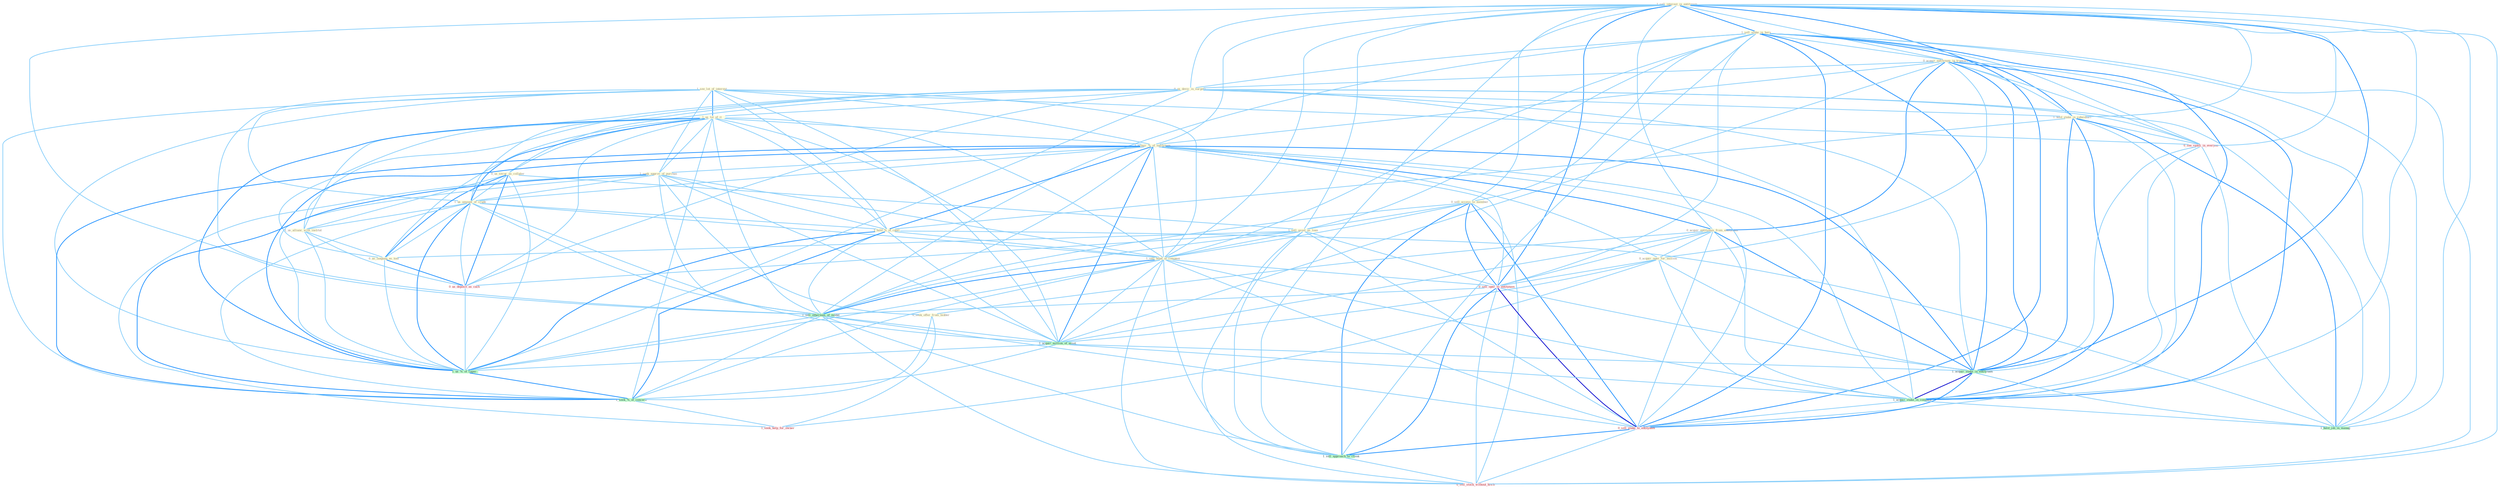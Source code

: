 Graph G{ 
    node
    [shape=polygon,style=filled,width=.5,height=.06,color="#BDFCC9",fixedsize=true,fontsize=4,
    fontcolor="#2f4f4f"];
    {node
    [color="#ffffe0", fontcolor="#8b7d6b"] "1_sell_interest_in_entitynam " "1_sell_stake_in_hors " "0_acquir_entitynam_in_transact " "0_sell_access_to_member " "1_see_lot_of_interest " "0_us_devic_in_surgeri " "1_us_lot_of_it " "1_acquir_%_of_entitynam " "0_acquir_entitynam_from_entitynam " "0_us_secur_as_collater " "1_sell_asset_as_loan " "1_seek_approv_of_purchas " "1_hold_stake_in_subsidiari " "0_seek_offer_from_bidder " "1_us_amount_of_crude " "1_us_allianc_with_institut " "0_acquir_oper_for_million " "1_hold_%_of_capit " "1_sell_bond_of_compani " "0_us_languag_as_tool "}
{node [color="#fff0f5", fontcolor="#b22222"] "0_sell_oper_to_entitynam " "0_see_vaniti_in_everyon " "0_us_deposit_as_cach " "0_sell_stake_to_entitynam " "0_sell_stock_without_hitch " "1_seek_help_for_owner "}
edge [color="#B0E2FF"];

	"1_sell_interest_in_entitynam " -- "1_sell_stake_in_hors " [w="2", color="#1e90ff" , len=0.8];
	"1_sell_interest_in_entitynam " -- "0_acquir_entitynam_in_transact " [w="1", color="#87cefa" ];
	"1_sell_interest_in_entitynam " -- "0_sell_access_to_member " [w="1", color="#87cefa" ];
	"1_sell_interest_in_entitynam " -- "0_us_devic_in_surgeri " [w="1", color="#87cefa" ];
	"1_sell_interest_in_entitynam " -- "1_acquir_%_of_entitynam " [w="1", color="#87cefa" ];
	"1_sell_interest_in_entitynam " -- "0_acquir_entitynam_from_entitynam " [w="1", color="#87cefa" ];
	"1_sell_interest_in_entitynam " -- "1_sell_asset_as_loan " [w="1", color="#87cefa" ];
	"1_sell_interest_in_entitynam " -- "1_hold_stake_in_subsidiari " [w="1", color="#87cefa" ];
	"1_sell_interest_in_entitynam " -- "1_sell_bond_of_compani " [w="1", color="#87cefa" ];
	"1_sell_interest_in_entitynam " -- "0_sell_oper_to_entitynam " [w="2", color="#1e90ff" , len=0.8];
	"1_sell_interest_in_entitynam " -- "1_sell_othernum_of_model " [w="1", color="#87cefa" ];
	"1_sell_interest_in_entitynam " -- "0_see_vaniti_in_everyon " [w="1", color="#87cefa" ];
	"1_sell_interest_in_entitynam " -- "1_acquir_stake_in_entitynam " [w="2", color="#1e90ff" , len=0.8];
	"1_sell_interest_in_entitynam " -- "1_acquir_stake_in_compani " [w="1", color="#87cefa" ];
	"1_sell_interest_in_entitynam " -- "0_sell_stake_to_entitynam " [w="2", color="#1e90ff" , len=0.8];
	"1_sell_interest_in_entitynam " -- "1_sell_approach_to_client " [w="1", color="#87cefa" ];
	"1_sell_interest_in_entitynam " -- "1_hold_job_in_manag " [w="1", color="#87cefa" ];
	"1_sell_interest_in_entitynam " -- "0_sell_stock_without_hitch " [w="1", color="#87cefa" ];
	"1_sell_stake_in_hors " -- "0_acquir_entitynam_in_transact " [w="1", color="#87cefa" ];
	"1_sell_stake_in_hors " -- "0_sell_access_to_member " [w="1", color="#87cefa" ];
	"1_sell_stake_in_hors " -- "0_us_devic_in_surgeri " [w="1", color="#87cefa" ];
	"1_sell_stake_in_hors " -- "1_sell_asset_as_loan " [w="1", color="#87cefa" ];
	"1_sell_stake_in_hors " -- "1_hold_stake_in_subsidiari " [w="2", color="#1e90ff" , len=0.8];
	"1_sell_stake_in_hors " -- "1_sell_bond_of_compani " [w="1", color="#87cefa" ];
	"1_sell_stake_in_hors " -- "0_sell_oper_to_entitynam " [w="1", color="#87cefa" ];
	"1_sell_stake_in_hors " -- "1_sell_othernum_of_model " [w="1", color="#87cefa" ];
	"1_sell_stake_in_hors " -- "0_see_vaniti_in_everyon " [w="1", color="#87cefa" ];
	"1_sell_stake_in_hors " -- "1_acquir_stake_in_entitynam " [w="2", color="#1e90ff" , len=0.8];
	"1_sell_stake_in_hors " -- "1_acquir_stake_in_compani " [w="2", color="#1e90ff" , len=0.8];
	"1_sell_stake_in_hors " -- "0_sell_stake_to_entitynam " [w="2", color="#1e90ff" , len=0.8];
	"1_sell_stake_in_hors " -- "1_sell_approach_to_client " [w="1", color="#87cefa" ];
	"1_sell_stake_in_hors " -- "1_hold_job_in_manag " [w="1", color="#87cefa" ];
	"1_sell_stake_in_hors " -- "0_sell_stock_without_hitch " [w="1", color="#87cefa" ];
	"0_acquir_entitynam_in_transact " -- "0_us_devic_in_surgeri " [w="1", color="#87cefa" ];
	"0_acquir_entitynam_in_transact " -- "1_acquir_%_of_entitynam " [w="1", color="#87cefa" ];
	"0_acquir_entitynam_in_transact " -- "0_acquir_entitynam_from_entitynam " [w="2", color="#1e90ff" , len=0.8];
	"0_acquir_entitynam_in_transact " -- "1_hold_stake_in_subsidiari " [w="1", color="#87cefa" ];
	"0_acquir_entitynam_in_transact " -- "0_acquir_oper_for_million " [w="1", color="#87cefa" ];
	"0_acquir_entitynam_in_transact " -- "0_see_vaniti_in_everyon " [w="1", color="#87cefa" ];
	"0_acquir_entitynam_in_transact " -- "1_acquir_million_of_asset " [w="1", color="#87cefa" ];
	"0_acquir_entitynam_in_transact " -- "1_acquir_stake_in_entitynam " [w="2", color="#1e90ff" , len=0.8];
	"0_acquir_entitynam_in_transact " -- "1_acquir_stake_in_compani " [w="2", color="#1e90ff" , len=0.8];
	"0_acquir_entitynam_in_transact " -- "1_hold_job_in_manag " [w="1", color="#87cefa" ];
	"0_sell_access_to_member " -- "1_sell_asset_as_loan " [w="1", color="#87cefa" ];
	"0_sell_access_to_member " -- "1_sell_bond_of_compani " [w="1", color="#87cefa" ];
	"0_sell_access_to_member " -- "0_sell_oper_to_entitynam " [w="2", color="#1e90ff" , len=0.8];
	"0_sell_access_to_member " -- "1_sell_othernum_of_model " [w="1", color="#87cefa" ];
	"0_sell_access_to_member " -- "0_sell_stake_to_entitynam " [w="2", color="#1e90ff" , len=0.8];
	"0_sell_access_to_member " -- "1_sell_approach_to_client " [w="2", color="#1e90ff" , len=0.8];
	"0_sell_access_to_member " -- "0_sell_stock_without_hitch " [w="1", color="#87cefa" ];
	"1_see_lot_of_interest " -- "1_us_lot_of_it " [w="2", color="#1e90ff" , len=0.8];
	"1_see_lot_of_interest " -- "1_acquir_%_of_entitynam " [w="1", color="#87cefa" ];
	"1_see_lot_of_interest " -- "1_seek_approv_of_purchas " [w="1", color="#87cefa" ];
	"1_see_lot_of_interest " -- "1_us_amount_of_crude " [w="1", color="#87cefa" ];
	"1_see_lot_of_interest " -- "1_hold_%_of_capit " [w="1", color="#87cefa" ];
	"1_see_lot_of_interest " -- "1_sell_bond_of_compani " [w="1", color="#87cefa" ];
	"1_see_lot_of_interest " -- "1_sell_othernum_of_model " [w="1", color="#87cefa" ];
	"1_see_lot_of_interest " -- "0_see_vaniti_in_everyon " [w="1", color="#87cefa" ];
	"1_see_lot_of_interest " -- "1_acquir_million_of_asset " [w="1", color="#87cefa" ];
	"1_see_lot_of_interest " -- "1_us_%_of_capac " [w="1", color="#87cefa" ];
	"1_see_lot_of_interest " -- "1_seek_%_of_concern " [w="1", color="#87cefa" ];
	"0_us_devic_in_surgeri " -- "1_us_lot_of_it " [w="1", color="#87cefa" ];
	"0_us_devic_in_surgeri " -- "0_us_secur_as_collater " [w="1", color="#87cefa" ];
	"0_us_devic_in_surgeri " -- "1_hold_stake_in_subsidiari " [w="1", color="#87cefa" ];
	"0_us_devic_in_surgeri " -- "1_us_amount_of_crude " [w="1", color="#87cefa" ];
	"0_us_devic_in_surgeri " -- "1_us_allianc_with_institut " [w="1", color="#87cefa" ];
	"0_us_devic_in_surgeri " -- "0_us_languag_as_tool " [w="1", color="#87cefa" ];
	"0_us_devic_in_surgeri " -- "0_see_vaniti_in_everyon " [w="1", color="#87cefa" ];
	"0_us_devic_in_surgeri " -- "0_us_deposit_as_cach " [w="1", color="#87cefa" ];
	"0_us_devic_in_surgeri " -- "1_acquir_stake_in_entitynam " [w="1", color="#87cefa" ];
	"0_us_devic_in_surgeri " -- "1_acquir_stake_in_compani " [w="1", color="#87cefa" ];
	"0_us_devic_in_surgeri " -- "1_us_%_of_capac " [w="1", color="#87cefa" ];
	"0_us_devic_in_surgeri " -- "1_hold_job_in_manag " [w="1", color="#87cefa" ];
	"1_us_lot_of_it " -- "1_acquir_%_of_entitynam " [w="1", color="#87cefa" ];
	"1_us_lot_of_it " -- "0_us_secur_as_collater " [w="1", color="#87cefa" ];
	"1_us_lot_of_it " -- "1_seek_approv_of_purchas " [w="1", color="#87cefa" ];
	"1_us_lot_of_it " -- "1_us_amount_of_crude " [w="2", color="#1e90ff" , len=0.8];
	"1_us_lot_of_it " -- "1_us_allianc_with_institut " [w="1", color="#87cefa" ];
	"1_us_lot_of_it " -- "1_hold_%_of_capit " [w="1", color="#87cefa" ];
	"1_us_lot_of_it " -- "1_sell_bond_of_compani " [w="1", color="#87cefa" ];
	"1_us_lot_of_it " -- "0_us_languag_as_tool " [w="1", color="#87cefa" ];
	"1_us_lot_of_it " -- "1_sell_othernum_of_model " [w="1", color="#87cefa" ];
	"1_us_lot_of_it " -- "1_acquir_million_of_asset " [w="1", color="#87cefa" ];
	"1_us_lot_of_it " -- "0_us_deposit_as_cach " [w="1", color="#87cefa" ];
	"1_us_lot_of_it " -- "1_us_%_of_capac " [w="2", color="#1e90ff" , len=0.8];
	"1_us_lot_of_it " -- "1_seek_%_of_concern " [w="1", color="#87cefa" ];
	"1_acquir_%_of_entitynam " -- "0_acquir_entitynam_from_entitynam " [w="2", color="#1e90ff" , len=0.8];
	"1_acquir_%_of_entitynam " -- "1_seek_approv_of_purchas " [w="1", color="#87cefa" ];
	"1_acquir_%_of_entitynam " -- "1_us_amount_of_crude " [w="1", color="#87cefa" ];
	"1_acquir_%_of_entitynam " -- "0_acquir_oper_for_million " [w="1", color="#87cefa" ];
	"1_acquir_%_of_entitynam " -- "1_hold_%_of_capit " [w="2", color="#1e90ff" , len=0.8];
	"1_acquir_%_of_entitynam " -- "1_sell_bond_of_compani " [w="1", color="#87cefa" ];
	"1_acquir_%_of_entitynam " -- "0_sell_oper_to_entitynam " [w="1", color="#87cefa" ];
	"1_acquir_%_of_entitynam " -- "1_sell_othernum_of_model " [w="1", color="#87cefa" ];
	"1_acquir_%_of_entitynam " -- "1_acquir_million_of_asset " [w="2", color="#1e90ff" , len=0.8];
	"1_acquir_%_of_entitynam " -- "1_acquir_stake_in_entitynam " [w="2", color="#1e90ff" , len=0.8];
	"1_acquir_%_of_entitynam " -- "1_acquir_stake_in_compani " [w="1", color="#87cefa" ];
	"1_acquir_%_of_entitynam " -- "0_sell_stake_to_entitynam " [w="1", color="#87cefa" ];
	"1_acquir_%_of_entitynam " -- "1_us_%_of_capac " [w="2", color="#1e90ff" , len=0.8];
	"1_acquir_%_of_entitynam " -- "1_seek_%_of_concern " [w="2", color="#1e90ff" , len=0.8];
	"0_acquir_entitynam_from_entitynam " -- "0_seek_offer_from_bidder " [w="1", color="#87cefa" ];
	"0_acquir_entitynam_from_entitynam " -- "0_acquir_oper_for_million " [w="1", color="#87cefa" ];
	"0_acquir_entitynam_from_entitynam " -- "0_sell_oper_to_entitynam " [w="1", color="#87cefa" ];
	"0_acquir_entitynam_from_entitynam " -- "1_acquir_million_of_asset " [w="1", color="#87cefa" ];
	"0_acquir_entitynam_from_entitynam " -- "1_acquir_stake_in_entitynam " [w="2", color="#1e90ff" , len=0.8];
	"0_acquir_entitynam_from_entitynam " -- "1_acquir_stake_in_compani " [w="1", color="#87cefa" ];
	"0_acquir_entitynam_from_entitynam " -- "0_sell_stake_to_entitynam " [w="1", color="#87cefa" ];
	"0_us_secur_as_collater " -- "1_sell_asset_as_loan " [w="1", color="#87cefa" ];
	"0_us_secur_as_collater " -- "1_us_amount_of_crude " [w="1", color="#87cefa" ];
	"0_us_secur_as_collater " -- "1_us_allianc_with_institut " [w="1", color="#87cefa" ];
	"0_us_secur_as_collater " -- "0_us_languag_as_tool " [w="2", color="#1e90ff" , len=0.8];
	"0_us_secur_as_collater " -- "0_us_deposit_as_cach " [w="2", color="#1e90ff" , len=0.8];
	"0_us_secur_as_collater " -- "1_us_%_of_capac " [w="1", color="#87cefa" ];
	"1_sell_asset_as_loan " -- "1_sell_bond_of_compani " [w="1", color="#87cefa" ];
	"1_sell_asset_as_loan " -- "0_us_languag_as_tool " [w="1", color="#87cefa" ];
	"1_sell_asset_as_loan " -- "0_sell_oper_to_entitynam " [w="1", color="#87cefa" ];
	"1_sell_asset_as_loan " -- "1_sell_othernum_of_model " [w="1", color="#87cefa" ];
	"1_sell_asset_as_loan " -- "0_us_deposit_as_cach " [w="1", color="#87cefa" ];
	"1_sell_asset_as_loan " -- "0_sell_stake_to_entitynam " [w="1", color="#87cefa" ];
	"1_sell_asset_as_loan " -- "1_sell_approach_to_client " [w="1", color="#87cefa" ];
	"1_sell_asset_as_loan " -- "0_sell_stock_without_hitch " [w="1", color="#87cefa" ];
	"1_seek_approv_of_purchas " -- "0_seek_offer_from_bidder " [w="1", color="#87cefa" ];
	"1_seek_approv_of_purchas " -- "1_us_amount_of_crude " [w="1", color="#87cefa" ];
	"1_seek_approv_of_purchas " -- "1_hold_%_of_capit " [w="1", color="#87cefa" ];
	"1_seek_approv_of_purchas " -- "1_sell_bond_of_compani " [w="1", color="#87cefa" ];
	"1_seek_approv_of_purchas " -- "1_sell_othernum_of_model " [w="1", color="#87cefa" ];
	"1_seek_approv_of_purchas " -- "1_acquir_million_of_asset " [w="1", color="#87cefa" ];
	"1_seek_approv_of_purchas " -- "1_us_%_of_capac " [w="1", color="#87cefa" ];
	"1_seek_approv_of_purchas " -- "1_seek_%_of_concern " [w="2", color="#1e90ff" , len=0.8];
	"1_seek_approv_of_purchas " -- "1_seek_help_for_owner " [w="1", color="#87cefa" ];
	"1_hold_stake_in_subsidiari " -- "1_hold_%_of_capit " [w="1", color="#87cefa" ];
	"1_hold_stake_in_subsidiari " -- "0_see_vaniti_in_everyon " [w="1", color="#87cefa" ];
	"1_hold_stake_in_subsidiari " -- "1_acquir_stake_in_entitynam " [w="2", color="#1e90ff" , len=0.8];
	"1_hold_stake_in_subsidiari " -- "1_acquir_stake_in_compani " [w="2", color="#1e90ff" , len=0.8];
	"1_hold_stake_in_subsidiari " -- "0_sell_stake_to_entitynam " [w="1", color="#87cefa" ];
	"1_hold_stake_in_subsidiari " -- "1_hold_job_in_manag " [w="2", color="#1e90ff" , len=0.8];
	"0_seek_offer_from_bidder " -- "1_seek_%_of_concern " [w="1", color="#87cefa" ];
	"0_seek_offer_from_bidder " -- "1_seek_help_for_owner " [w="1", color="#87cefa" ];
	"1_us_amount_of_crude " -- "1_us_allianc_with_institut " [w="1", color="#87cefa" ];
	"1_us_amount_of_crude " -- "1_hold_%_of_capit " [w="1", color="#87cefa" ];
	"1_us_amount_of_crude " -- "1_sell_bond_of_compani " [w="1", color="#87cefa" ];
	"1_us_amount_of_crude " -- "0_us_languag_as_tool " [w="1", color="#87cefa" ];
	"1_us_amount_of_crude " -- "1_sell_othernum_of_model " [w="1", color="#87cefa" ];
	"1_us_amount_of_crude " -- "1_acquir_million_of_asset " [w="1", color="#87cefa" ];
	"1_us_amount_of_crude " -- "0_us_deposit_as_cach " [w="1", color="#87cefa" ];
	"1_us_amount_of_crude " -- "1_us_%_of_capac " [w="2", color="#1e90ff" , len=0.8];
	"1_us_amount_of_crude " -- "1_seek_%_of_concern " [w="1", color="#87cefa" ];
	"1_us_allianc_with_institut " -- "0_us_languag_as_tool " [w="1", color="#87cefa" ];
	"1_us_allianc_with_institut " -- "0_us_deposit_as_cach " [w="1", color="#87cefa" ];
	"1_us_allianc_with_institut " -- "1_us_%_of_capac " [w="1", color="#87cefa" ];
	"0_acquir_oper_for_million " -- "0_sell_oper_to_entitynam " [w="1", color="#87cefa" ];
	"0_acquir_oper_for_million " -- "1_acquir_million_of_asset " [w="1", color="#87cefa" ];
	"0_acquir_oper_for_million " -- "1_acquir_stake_in_entitynam " [w="1", color="#87cefa" ];
	"0_acquir_oper_for_million " -- "1_acquir_stake_in_compani " [w="1", color="#87cefa" ];
	"0_acquir_oper_for_million " -- "1_seek_help_for_owner " [w="1", color="#87cefa" ];
	"1_hold_%_of_capit " -- "1_sell_bond_of_compani " [w="1", color="#87cefa" ];
	"1_hold_%_of_capit " -- "1_sell_othernum_of_model " [w="1", color="#87cefa" ];
	"1_hold_%_of_capit " -- "1_acquir_million_of_asset " [w="1", color="#87cefa" ];
	"1_hold_%_of_capit " -- "1_us_%_of_capac " [w="2", color="#1e90ff" , len=0.8];
	"1_hold_%_of_capit " -- "1_hold_job_in_manag " [w="1", color="#87cefa" ];
	"1_hold_%_of_capit " -- "1_seek_%_of_concern " [w="2", color="#1e90ff" , len=0.8];
	"1_sell_bond_of_compani " -- "0_sell_oper_to_entitynam " [w="1", color="#87cefa" ];
	"1_sell_bond_of_compani " -- "1_sell_othernum_of_model " [w="2", color="#1e90ff" , len=0.8];
	"1_sell_bond_of_compani " -- "1_acquir_million_of_asset " [w="1", color="#87cefa" ];
	"1_sell_bond_of_compani " -- "1_acquir_stake_in_compani " [w="1", color="#87cefa" ];
	"1_sell_bond_of_compani " -- "0_sell_stake_to_entitynam " [w="1", color="#87cefa" ];
	"1_sell_bond_of_compani " -- "1_us_%_of_capac " [w="1", color="#87cefa" ];
	"1_sell_bond_of_compani " -- "1_sell_approach_to_client " [w="1", color="#87cefa" ];
	"1_sell_bond_of_compani " -- "0_sell_stock_without_hitch " [w="1", color="#87cefa" ];
	"1_sell_bond_of_compani " -- "1_seek_%_of_concern " [w="1", color="#87cefa" ];
	"0_us_languag_as_tool " -- "0_us_deposit_as_cach " [w="2", color="#1e90ff" , len=0.8];
	"0_us_languag_as_tool " -- "1_us_%_of_capac " [w="1", color="#87cefa" ];
	"0_sell_oper_to_entitynam " -- "1_sell_othernum_of_model " [w="1", color="#87cefa" ];
	"0_sell_oper_to_entitynam " -- "1_acquir_stake_in_entitynam " [w="1", color="#87cefa" ];
	"0_sell_oper_to_entitynam " -- "0_sell_stake_to_entitynam " [w="3", color="#0000cd" , len=0.6];
	"0_sell_oper_to_entitynam " -- "1_sell_approach_to_client " [w="2", color="#1e90ff" , len=0.8];
	"0_sell_oper_to_entitynam " -- "0_sell_stock_without_hitch " [w="1", color="#87cefa" ];
	"1_sell_othernum_of_model " -- "1_acquir_million_of_asset " [w="1", color="#87cefa" ];
	"1_sell_othernum_of_model " -- "0_sell_stake_to_entitynam " [w="1", color="#87cefa" ];
	"1_sell_othernum_of_model " -- "1_us_%_of_capac " [w="1", color="#87cefa" ];
	"1_sell_othernum_of_model " -- "1_sell_approach_to_client " [w="1", color="#87cefa" ];
	"1_sell_othernum_of_model " -- "0_sell_stock_without_hitch " [w="1", color="#87cefa" ];
	"1_sell_othernum_of_model " -- "1_seek_%_of_concern " [w="1", color="#87cefa" ];
	"0_see_vaniti_in_everyon " -- "1_acquir_stake_in_entitynam " [w="1", color="#87cefa" ];
	"0_see_vaniti_in_everyon " -- "1_acquir_stake_in_compani " [w="1", color="#87cefa" ];
	"0_see_vaniti_in_everyon " -- "1_hold_job_in_manag " [w="1", color="#87cefa" ];
	"1_acquir_million_of_asset " -- "1_acquir_stake_in_entitynam " [w="1", color="#87cefa" ];
	"1_acquir_million_of_asset " -- "1_acquir_stake_in_compani " [w="1", color="#87cefa" ];
	"1_acquir_million_of_asset " -- "1_us_%_of_capac " [w="1", color="#87cefa" ];
	"1_acquir_million_of_asset " -- "1_seek_%_of_concern " [w="1", color="#87cefa" ];
	"0_us_deposit_as_cach " -- "1_us_%_of_capac " [w="1", color="#87cefa" ];
	"1_acquir_stake_in_entitynam " -- "1_acquir_stake_in_compani " [w="3", color="#0000cd" , len=0.6];
	"1_acquir_stake_in_entitynam " -- "0_sell_stake_to_entitynam " [w="2", color="#1e90ff" , len=0.8];
	"1_acquir_stake_in_entitynam " -- "1_hold_job_in_manag " [w="1", color="#87cefa" ];
	"1_acquir_stake_in_compani " -- "0_sell_stake_to_entitynam " [w="1", color="#87cefa" ];
	"1_acquir_stake_in_compani " -- "1_hold_job_in_manag " [w="1", color="#87cefa" ];
	"0_sell_stake_to_entitynam " -- "1_sell_approach_to_client " [w="2", color="#1e90ff" , len=0.8];
	"0_sell_stake_to_entitynam " -- "0_sell_stock_without_hitch " [w="1", color="#87cefa" ];
	"1_us_%_of_capac " -- "1_seek_%_of_concern " [w="2", color="#1e90ff" , len=0.8];
	"1_sell_approach_to_client " -- "0_sell_stock_without_hitch " [w="1", color="#87cefa" ];
	"1_seek_%_of_concern " -- "1_seek_help_for_owner " [w="1", color="#87cefa" ];
}